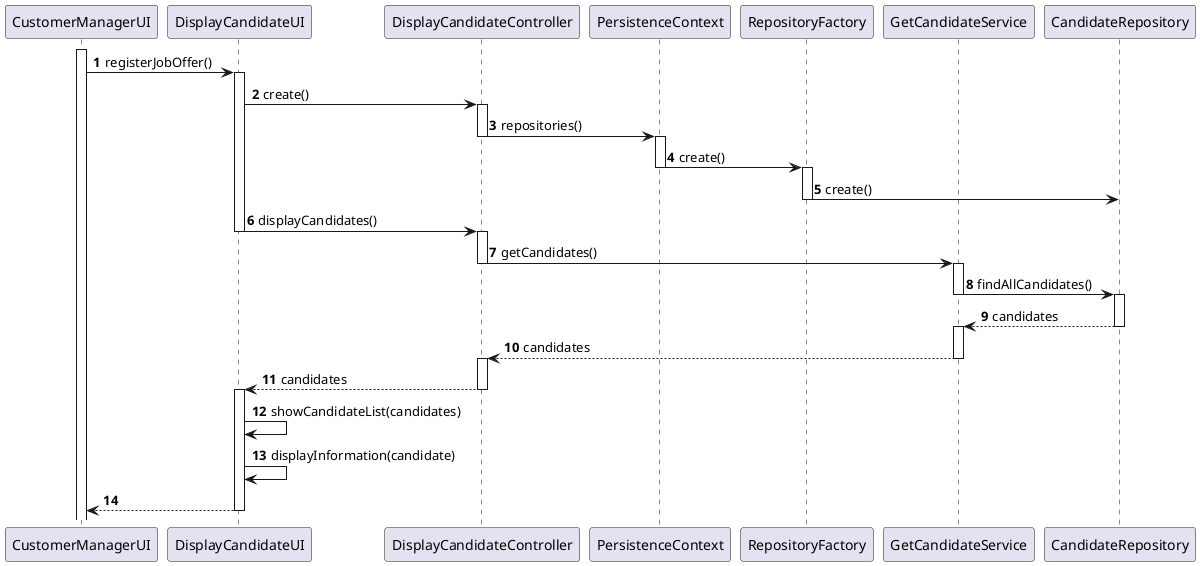 @startuml
'https://plantuml.com/sequence-diagram

autonumber

participant CustomerManagerUI
participant DisplayCandidateUI
participant DisplayCandidateController
participant PersistenceContext
participant RepositoryFactory
participant GetCandidateService
participant CandidateRepository

activate CustomerManagerUI
CustomerManagerUI -> DisplayCandidateUI : registerJobOffer()
activate DisplayCandidateUI
DisplayCandidateUI -> DisplayCandidateController : create()
activate DisplayCandidateController
DisplayCandidateController -> PersistenceContext : repositories()
deactivate DisplayCandidateController
activate PersistenceContext
PersistenceContext -> RepositoryFactory : create()
deactivate PersistenceContext
activate RepositoryFactory
RepositoryFactory -> CandidateRepository : create()
deactivate RepositoryFactory
DisplayCandidateUI -> DisplayCandidateController : displayCandidates()
deactivate DisplayCandidateUI
activate DisplayCandidateController
DisplayCandidateController -> GetCandidateService : getCandidates()
deactivate DisplayCandidateController
activate GetCandidateService
GetCandidateService -> CandidateRepository : findAllCandidates()
deactivate GetCandidateService
activate CandidateRepository
CandidateRepository --> GetCandidateService : candidates
deactivate CandidateRepository
activate GetCandidateService
GetCandidateService --> DisplayCandidateController : candidates
deactivate GetCandidateService
activate DisplayCandidateController
DisplayCandidateController --> DisplayCandidateUI : candidates
deactivate DisplayCandidateController
activate DisplayCandidateUI
DisplayCandidateUI -> DisplayCandidateUI : showCandidateList(candidates)
DisplayCandidateUI -> DisplayCandidateUI : displayInformation(candidate)
DisplayCandidateUI --> CustomerManagerUI
deactivate DisplayCandidateUI
@enduml